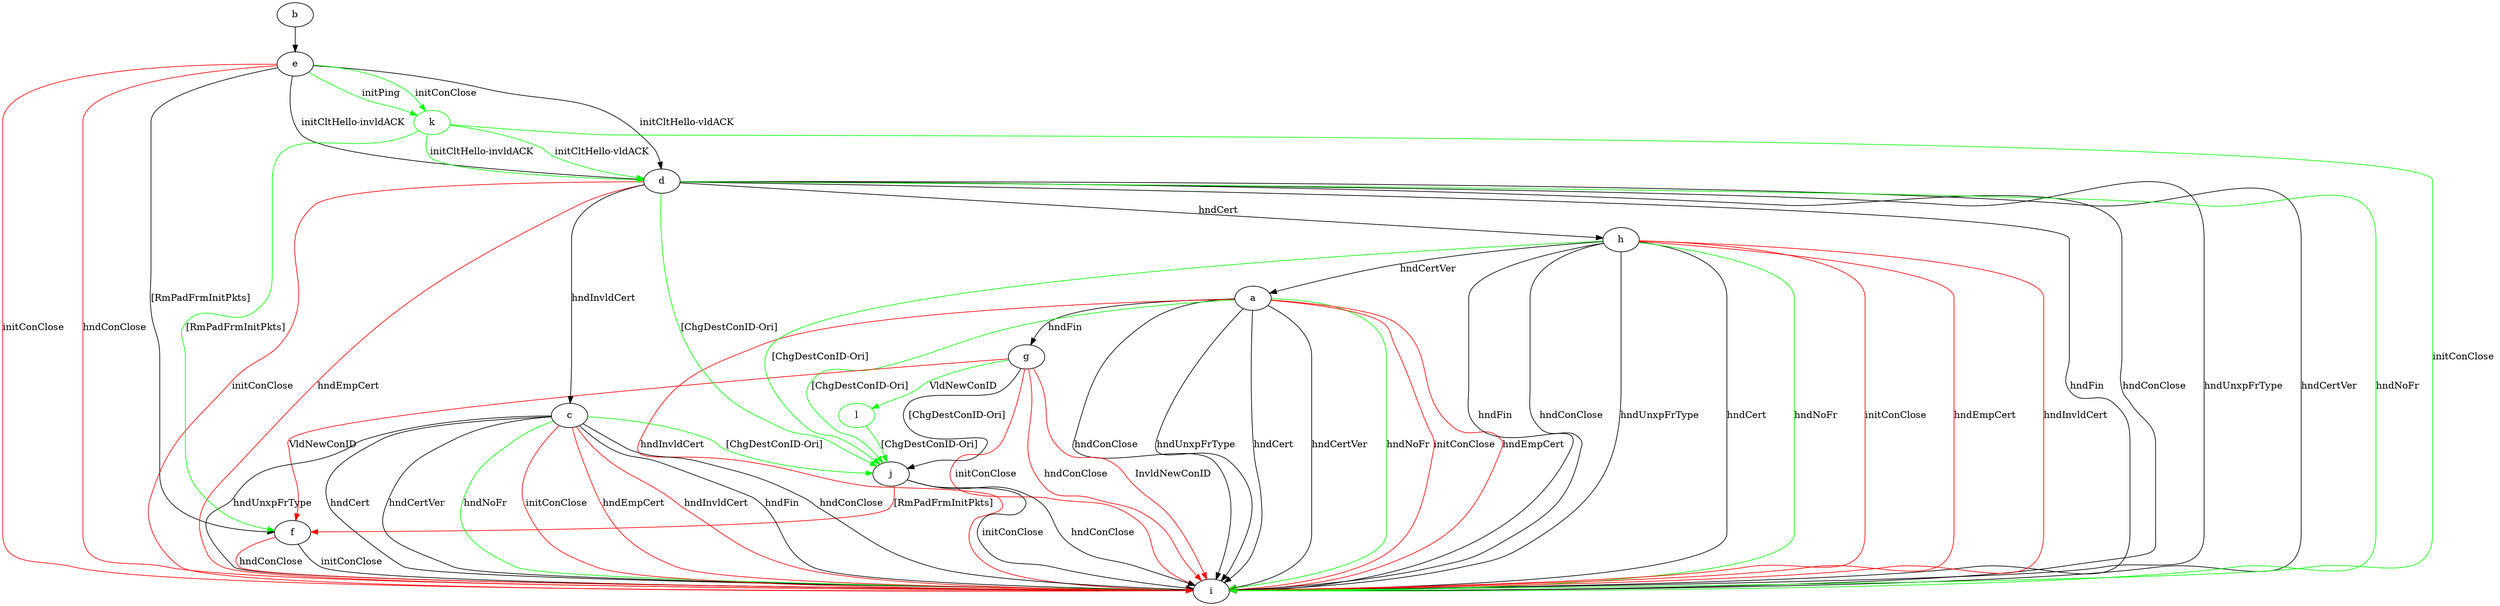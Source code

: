 digraph "" {
	a -> g	[key=0,
		label="hndFin "];
	a -> i	[key=0,
		label="hndConClose "];
	a -> i	[key=1,
		label="hndUnxpFrType "];
	a -> i	[key=2,
		label="hndCert "];
	a -> i	[key=3,
		label="hndCertVer "];
	a -> i	[key=4,
		color=green,
		label="hndNoFr "];
	a -> i	[key=5,
		color=red,
		label="initConClose "];
	a -> i	[key=6,
		color=red,
		label="hndEmpCert "];
	a -> i	[key=7,
		color=red,
		label="hndInvldCert "];
	a -> j	[key=0,
		color=green,
		label="[ChgDestConID-Ori] "];
	b -> e	[key=0];
	c -> i	[key=0,
		label="hndFin "];
	c -> i	[key=1,
		label="hndConClose "];
	c -> i	[key=2,
		label="hndUnxpFrType "];
	c -> i	[key=3,
		label="hndCert "];
	c -> i	[key=4,
		label="hndCertVer "];
	c -> i	[key=5,
		color=green,
		label="hndNoFr "];
	c -> i	[key=6,
		color=red,
		label="initConClose "];
	c -> i	[key=7,
		color=red,
		label="hndEmpCert "];
	c -> i	[key=8,
		color=red,
		label="hndInvldCert "];
	c -> j	[key=0,
		color=green,
		label="[ChgDestConID-Ori] "];
	d -> c	[key=0,
		label="hndInvldCert "];
	d -> h	[key=0,
		label="hndCert "];
	d -> i	[key=0,
		label="hndFin "];
	d -> i	[key=1,
		label="hndConClose "];
	d -> i	[key=2,
		label="hndUnxpFrType "];
	d -> i	[key=3,
		label="hndCertVer "];
	d -> i	[key=4,
		color=green,
		label="hndNoFr "];
	d -> i	[key=5,
		color=red,
		label="initConClose "];
	d -> i	[key=6,
		color=red,
		label="hndEmpCert "];
	d -> j	[key=0,
		color=green,
		label="[ChgDestConID-Ori] "];
	e -> d	[key=0,
		label="initCltHello-vldACK "];
	e -> d	[key=1,
		label="initCltHello-invldACK "];
	e -> f	[key=0,
		label="[RmPadFrmInitPkts] "];
	e -> i	[key=0,
		color=red,
		label="initConClose "];
	e -> i	[key=1,
		color=red,
		label="hndConClose "];
	k	[color=green];
	e -> k	[key=0,
		color=green,
		label="initPing "];
	e -> k	[key=1,
		color=green,
		label="initConClose "];
	f -> i	[key=0,
		label="initConClose "];
	f -> i	[key=1,
		color=red,
		label="hndConClose "];
	g -> f	[key=0,
		color=red,
		label="VldNewConID "];
	g -> i	[key=0,
		color=red,
		label="initConClose "];
	g -> i	[key=1,
		color=red,
		label="hndConClose "];
	g -> i	[key=2,
		color=red,
		label="InvldNewConID "];
	g -> j	[key=0,
		label="[ChgDestConID-Ori] "];
	l	[color=green];
	g -> l	[key=0,
		color=green,
		label="VldNewConID "];
	h -> a	[key=0,
		label="hndCertVer "];
	h -> i	[key=0,
		label="hndFin "];
	h -> i	[key=1,
		label="hndConClose "];
	h -> i	[key=2,
		label="hndUnxpFrType "];
	h -> i	[key=3,
		label="hndCert "];
	h -> i	[key=4,
		color=green,
		label="hndNoFr "];
	h -> i	[key=5,
		color=red,
		label="initConClose "];
	h -> i	[key=6,
		color=red,
		label="hndEmpCert "];
	h -> i	[key=7,
		color=red,
		label="hndInvldCert "];
	h -> j	[key=0,
		color=green,
		label="[ChgDestConID-Ori] "];
	j -> f	[key=0,
		color=red,
		label="[RmPadFrmInitPkts] "];
	j -> i	[key=0,
		label="initConClose "];
	j -> i	[key=1,
		label="hndConClose "];
	k -> d	[key=0,
		color=green,
		label="initCltHello-vldACK "];
	k -> d	[key=1,
		color=green,
		label="initCltHello-invldACK "];
	k -> f	[key=0,
		color=green,
		label="[RmPadFrmInitPkts] "];
	k -> i	[key=0,
		color=green,
		label="initConClose "];
	l -> j	[key=0,
		color=green,
		label="[ChgDestConID-Ori] "];
}
